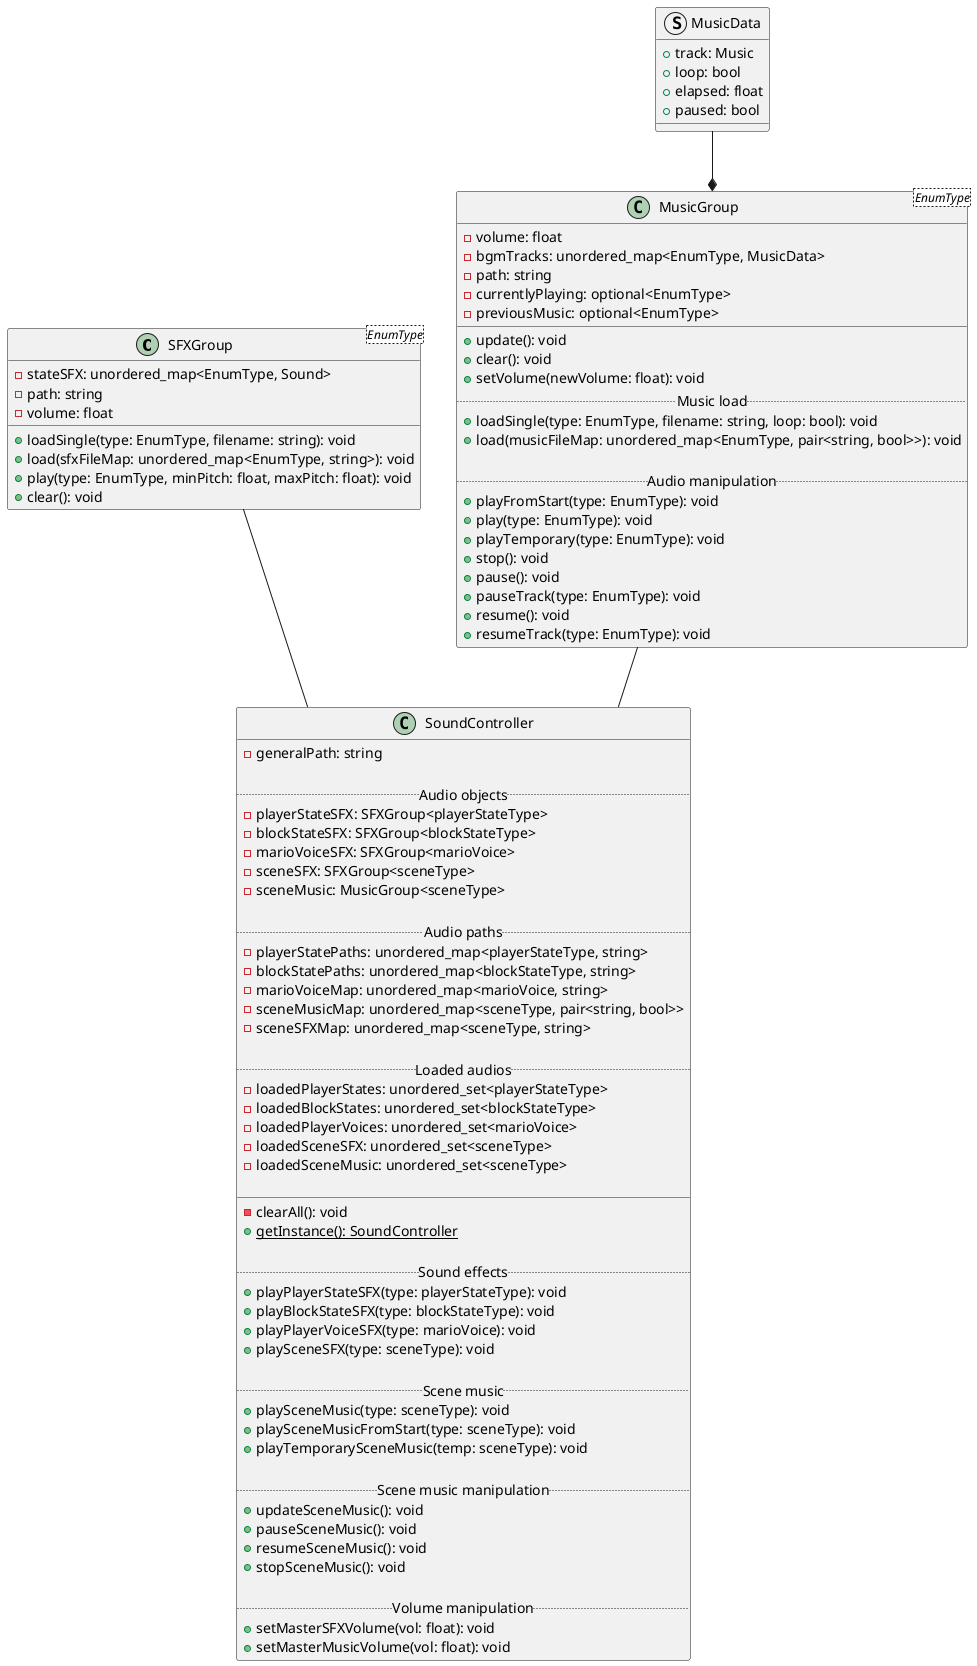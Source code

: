 @startuml Audio
class SFXGroup<EnumType> {
    - stateSFX: unordered_map<EnumType, Sound>
    - path: string
    - volume: float
    
    + loadSingle(type: EnumType, filename: string): void
    + load(sfxFileMap: unordered_map<EnumType, string>): void
    + play(type: EnumType, minPitch: float, maxPitch: float): void
    + clear(): void
}

struct MusicData {
    + track: Music
    + loop: bool
    + elapsed: float
    + paused: bool
}

class MusicGroup<EnumType> {
    - volume: float
	- bgmTracks: unordered_map<EnumType, MusicData>
	- path: string
	- currentlyPlaying: optional<EnumType>
	- previousMusic: optional<EnumType>
	__
	+ update(): void
	+ clear(): void
	+ setVolume(newVolume: float): void
	.. Music load ..
	+ loadSingle(type: EnumType, filename: string, loop: bool): void
	+ load(musicFileMap: unordered_map<EnumType, pair<string, bool>>): void

	.. Audio manipulation ..
	+ playFromStart(type: EnumType): void
	+ play(type: EnumType): void
	+ playTemporary(type: EnumType): void
	+ stop(): void
	+ pause(): void
	+ pauseTrack(type: EnumType): void
	+ resume(): void
	+ resumeTrack(type: EnumType): void
}

MusicData --* MusicGroup

class SoundController {
	- generalPath: string

	.. Audio objects ..
	- playerStateSFX: SFXGroup<playerStateType>
	- blockStateSFX: SFXGroup<blockStateType>
	- marioVoiceSFX: SFXGroup<marioVoice>
	- sceneSFX: SFXGroup<sceneType>
	- sceneMusic: MusicGroup<sceneType>

	.. Audio paths ..
	- playerStatePaths: unordered_map<playerStateType, string>
	- blockStatePaths: unordered_map<blockStateType, string>
	- marioVoiceMap: unordered_map<marioVoice, string>
	- sceneMusicMap: unordered_map<sceneType, pair<string, bool>>
	- sceneSFXMap: unordered_map<sceneType, string>

	.. Loaded audios ..
	- loadedPlayerStates: unordered_set<playerStateType>
	- loadedBlockStates: unordered_set<blockStateType>
	- loadedPlayerVoices: unordered_set<marioVoice>
	- loadedSceneSFX: unordered_set<sceneType>
	- loadedSceneMusic: unordered_set<sceneType>

	__
	- clearAll(): void
	+ {static} getInstance(): SoundController
	
	.. Sound effects ..
	+ playPlayerStateSFX(type: playerStateType): void
	+ playBlockStateSFX(type: blockStateType): void
	+ playPlayerVoiceSFX(type: marioVoice): void
	+ playSceneSFX(type: sceneType): void

	.. Scene music ..
	+ playSceneMusic(type: sceneType): void
	+ playSceneMusicFromStart(type: sceneType): void
	+ playTemporarySceneMusic(temp: sceneType): void

	.. Scene music manipulation ..
	+ updateSceneMusic(): void
	+ pauseSceneMusic(): void
	+ resumeSceneMusic(): void
	+ stopSceneMusic(): void

	.. Volume manipulation ..
	+ setMasterSFXVolume(vol: float): void
	+ setMasterMusicVolume(vol: float): void
}

SFXGroup -- SoundController
MusicGroup -- SoundController
@enduml